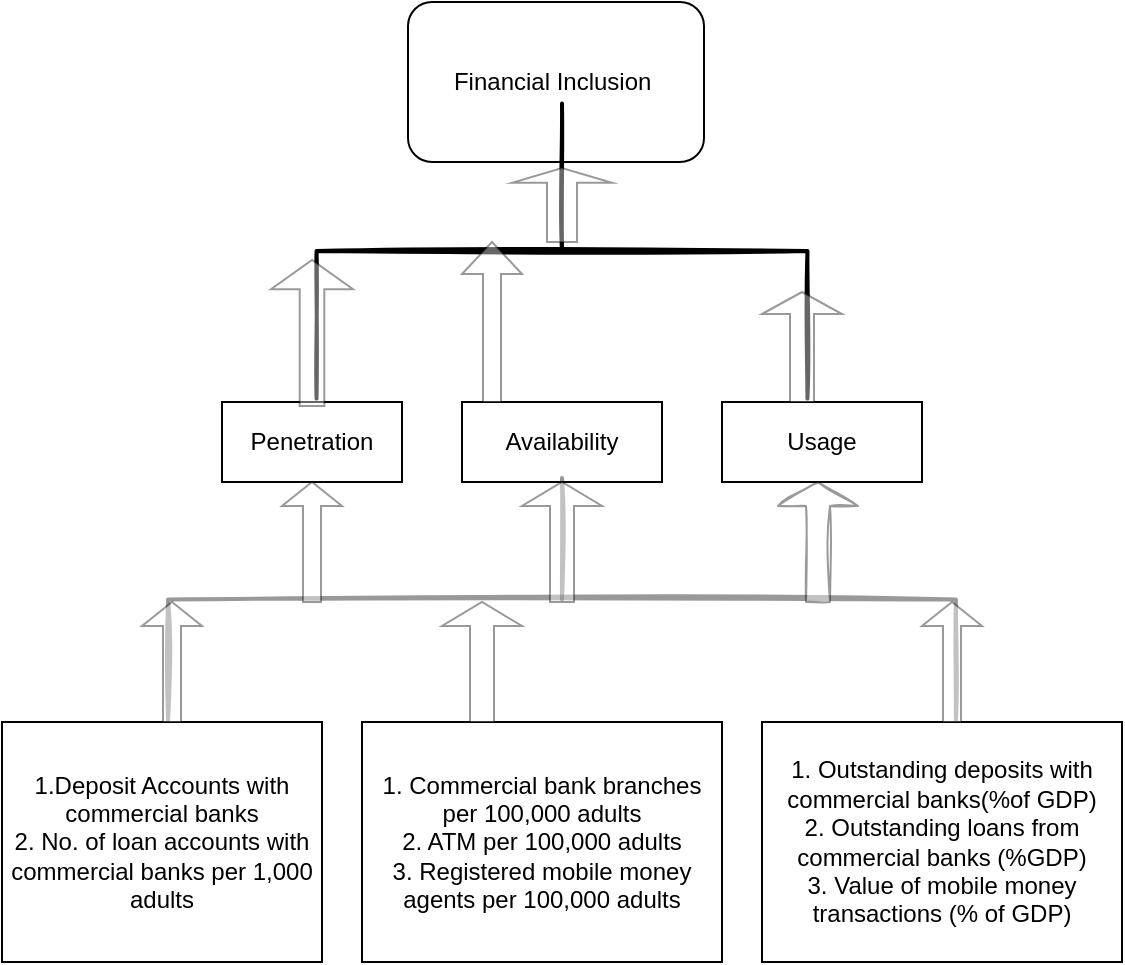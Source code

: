 <mxfile version="14.5.1" type="github"><diagram id="gQmrpIEBPHHzBbxHCcF-" name="Page-1"><mxGraphModel dx="1022" dy="371" grid="0" gridSize="10" guides="1" tooltips="1" connect="1" arrows="1" fold="1" page="1" pageScale="1" pageWidth="850" pageHeight="1100" math="0" shadow="0"><root><mxCell id="0"/><mxCell id="1" parent="0"/><mxCell id="iwgSb-QLQv-q18X_0Exx-1" value="Financial Inclusion&amp;nbsp;" style="rounded=1;whiteSpace=wrap;html=1;" vertex="1" parent="1"><mxGeometry x="283" y="120" width="148" height="80" as="geometry"/></mxCell><mxCell id="iwgSb-QLQv-q18X_0Exx-2" value="Penetration" style="rounded=0;whiteSpace=wrap;html=1;" vertex="1" parent="1"><mxGeometry x="190" y="320" width="90" height="40" as="geometry"/></mxCell><mxCell id="iwgSb-QLQv-q18X_0Exx-3" value="Availability" style="rounded=0;whiteSpace=wrap;html=1;" vertex="1" parent="1"><mxGeometry x="310" y="320" width="100" height="40" as="geometry"/></mxCell><mxCell id="iwgSb-QLQv-q18X_0Exx-4" value="Usage" style="rounded=0;whiteSpace=wrap;html=1;" vertex="1" parent="1"><mxGeometry x="440" y="320" width="100" height="40" as="geometry"/></mxCell><mxCell id="iwgSb-QLQv-q18X_0Exx-6" value="&lt;span&gt;1.Deposit Accounts with commercial banks&lt;/span&gt;&lt;br&gt;&lt;span&gt;2. No. of loan accounts with commercial banks per 1,000 adults&lt;/span&gt;" style="rounded=0;whiteSpace=wrap;html=1;" vertex="1" parent="1"><mxGeometry x="80" y="480" width="160" height="120" as="geometry"/></mxCell><mxCell id="iwgSb-QLQv-q18X_0Exx-7" value="1. Commercial bank branches per 100,000 adults&lt;br&gt;2. ATM per 100,000 adults&lt;br&gt;3. Registered mobile money agents per 100,000 adults" style="rounded=0;whiteSpace=wrap;html=1;" vertex="1" parent="1"><mxGeometry x="260" y="480" width="180" height="120" as="geometry"/></mxCell><mxCell id="iwgSb-QLQv-q18X_0Exx-8" value="1. Outstanding deposits with commercial banks(%of GDP)&lt;br&gt;2. Outstanding loans from commercial banks (%GDP)&lt;br&gt;3. Value of mobile money transactions (% of GDP)" style="rounded=0;whiteSpace=wrap;html=1;" vertex="1" parent="1"><mxGeometry x="460" y="480" width="180" height="120" as="geometry"/></mxCell><mxCell id="iwgSb-QLQv-q18X_0Exx-42" value="" style="strokeWidth=2;html=1;shape=mxgraph.flowchart.annotation_2;align=left;labelPosition=right;pointerEvents=1;rotation=90;sketch=1;" vertex="1" parent="1"><mxGeometry x="286.21" y="121.79" width="147.58" height="245.45" as="geometry"/></mxCell><mxCell id="iwgSb-QLQv-q18X_0Exx-54" value="" style="shape=singleArrow;direction=north;whiteSpace=wrap;html=1;arrowWidth=0.067;arrowSize=0.217;" vertex="1" parent="1"><mxGeometry x="210" y="310" width="20" as="geometry"/></mxCell><mxCell id="iwgSb-QLQv-q18X_0Exx-96" value="" style="strokeWidth=2;html=1;shape=mxgraph.flowchart.annotation_2;align=left;labelPosition=right;pointerEvents=1;sketch=1;gradientColor=#ffffff;opacity=40;rotation=90;" vertex="1" parent="1"><mxGeometry x="299.21" y="221.79" width="121.57" height="393.9" as="geometry"/></mxCell><mxCell id="iwgSb-QLQv-q18X_0Exx-97" value="" style="shape=singleArrow;direction=north;whiteSpace=wrap;html=1;sketch=0;strokeColor=#000000;gradientColor=#ffffff;opacity=40;" vertex="1" parent="1"><mxGeometry x="340" y="360" width="40" height="60" as="geometry"/></mxCell><mxCell id="iwgSb-QLQv-q18X_0Exx-98" value="" style="shape=singleArrow;direction=north;whiteSpace=wrap;html=1;sketch=0;strokeColor=#000000;gradientColor=#ffffff;opacity=40;" vertex="1" parent="1"><mxGeometry x="220" y="360" width="30" height="60" as="geometry"/></mxCell><mxCell id="iwgSb-QLQv-q18X_0Exx-99" value="" style="shape=singleArrow;direction=north;whiteSpace=wrap;html=1;sketch=1;strokeColor=#000000;gradientColor=#ffffff;opacity=40;" vertex="1" parent="1"><mxGeometry x="468" y="360" width="40" height="60" as="geometry"/></mxCell><mxCell id="iwgSb-QLQv-q18X_0Exx-100" value="" style="shape=singleArrow;direction=north;whiteSpace=wrap;html=1;sketch=0;strokeColor=#000000;gradientColor=#ffffff;opacity=40;" vertex="1" parent="1"><mxGeometry x="335" y="203" width="50" height="37" as="geometry"/></mxCell><mxCell id="iwgSb-QLQv-q18X_0Exx-101" value="" style="shape=singleArrow;direction=north;whiteSpace=wrap;html=1;sketch=0;strokeColor=#000000;gradientColor=#ffffff;opacity=40;" vertex="1" parent="1"><mxGeometry x="214.5" y="249" width="41" height="73" as="geometry"/></mxCell><mxCell id="iwgSb-QLQv-q18X_0Exx-102" value="" style="shape=singleArrow;direction=north;whiteSpace=wrap;html=1;sketch=0;strokeColor=#000000;gradientColor=#ffffff;opacity=40;" vertex="1" parent="1"><mxGeometry x="460" y="265" width="40" height="55" as="geometry"/></mxCell><mxCell id="iwgSb-QLQv-q18X_0Exx-103" value="" style="shape=singleArrow;direction=north;whiteSpace=wrap;html=1;sketch=0;strokeColor=#000000;gradientColor=#ffffff;opacity=40;" vertex="1" parent="1"><mxGeometry x="310" y="240" width="30" height="80" as="geometry"/></mxCell><mxCell id="iwgSb-QLQv-q18X_0Exx-104" value="" style="shape=singleArrow;direction=north;whiteSpace=wrap;html=1;sketch=0;strokeColor=#000000;gradientColor=#ffffff;opacity=40;" vertex="1" parent="1"><mxGeometry x="150" y="420" width="30" height="60" as="geometry"/></mxCell><mxCell id="iwgSb-QLQv-q18X_0Exx-105" value="" style="shape=singleArrow;direction=north;whiteSpace=wrap;html=1;sketch=0;strokeColor=#000000;gradientColor=#ffffff;opacity=40;" vertex="1" parent="1"><mxGeometry x="540" y="420" width="30" height="60" as="geometry"/></mxCell><mxCell id="iwgSb-QLQv-q18X_0Exx-106" value="" style="shape=singleArrow;direction=north;whiteSpace=wrap;html=1;sketch=0;strokeColor=#000000;gradientColor=#ffffff;opacity=40;" vertex="1" parent="1"><mxGeometry x="300" y="420" width="40" height="60" as="geometry"/></mxCell></root></mxGraphModel></diagram></mxfile>